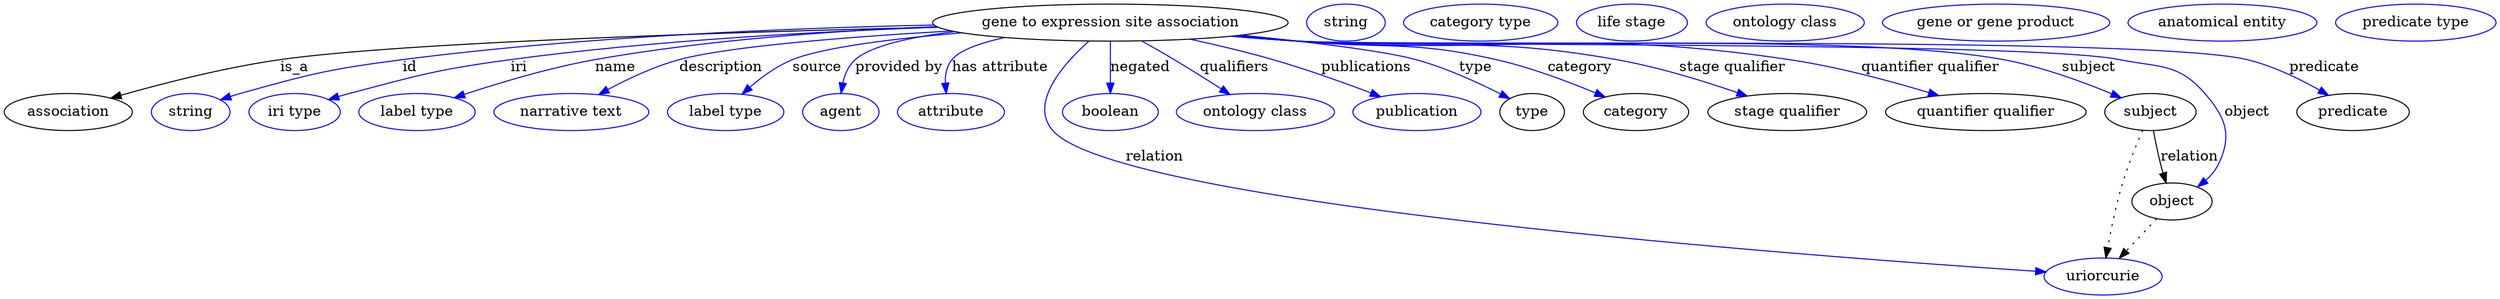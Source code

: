 digraph {
	graph [bb="0,0,1972.5,283"];
	node [label="\N"];
	"gene to expression site association"	[height=0.5,
		label="gene to expression site association",
		pos="891.05,265",
		width=3.683];
	association	[height=0.5,
		pos="50.046,178",
		width=1.3902];
	"gene to expression site association" -> association	[label=is_a,
		lp="232.05,221.5",
		pos="e,83.888,191.43 761.74,260.81 596.93,256.13 321.38,246.05 221.05,229 176.78,221.48 127.73,206.41 93.554,194.77"];
	id	[color=blue,
		height=0.5,
		label=string,
		pos="149.05,178",
		width=0.84854];
	"gene to expression site association" -> id	[color=blue,
		label=id,
		lp="330.55,221.5",
		pos="e,172.49,189.72 759.68,262.42 644.52,259.48 472.89,251.33 325.05,229 263.54,219.71 248.09,215.56 189.05,196 186.66,195.21 184.23,\
194.34 181.79,193.42",
		style=solid];
	iri	[color=blue,
		height=0.5,
		label="iri type",
		pos="234.05,178",
		width=1.011];
	"gene to expression site association" -> iri	[color=blue,
		label=iri,
		lp="415.55,221.5",
		pos="e,262.11,189.89 761.94,260.86 664.46,256.98 527.67,248.32 409.05,229 350.64,219.49 336.54,213.61 280.05,196 277.3,195.14 274.48,\
194.22 271.65,193.26",
		style=solid];
	name	[color=blue,
		height=0.5,
		label="label type",
		pos="334.05,178",
		width=1.2638];
	"gene to expression site association" -> name	[color=blue,
		label=name,
		lp="493.55,221.5",
		pos="e,363.76,191.77 761.01,261.28 679.07,257.53 571.48,248.85 478.05,229 441.69,221.28 401.89,206.98 373.36,195.64",
		style=solid];
	description	[color=blue,
		height=0.5,
		label="narrative text",
		pos="455.05,178",
		width=1.6068];
	"gene to expression site association" -> description	[color=blue,
		label=description,
		lp="577.55,221.5",
		pos="e,477.73,194.66 772.25,256.91 689.87,251.04 587.91,241.62 547.05,229 525.6,222.38 503.44,210.51 486.24,200",
		style=solid];
	source	[color=blue,
		height=0.5,
		label="label type",
		pos="576.05,178",
		width=1.2638];
	"gene to expression site association" -> source	[color=blue,
		label=source,
		lp="652.05,221.5",
		pos="e,590.07,195.3 779.88,255.14 722.82,249.35 659.96,240.68 634.05,229 620.33,222.82 607.41,212.33 597.26,202.56",
		style=solid];
	"provided by"	[color=blue,
		height=0.5,
		label=agent,
		pos="669.05,178",
		width=0.83048];
	"gene to expression site association" -> "provided by"	[color=blue,
		label="provided by",
		lp="716.05,221.5",
		pos="e,669.38,196.26 777.33,255.65 736.89,250.48 697.72,242.19 683.05,229 676.56,223.17 672.98,214.62 671.03,206.22",
		style=solid];
	"has attribute"	[color=blue,
		height=0.5,
		label=attribute,
		pos="757.05,178",
		width=1.1193];
	"gene to expression site association" -> "has attribute"	[color=blue,
		label="has attribute",
		lp="791.55,221.5",
		pos="e,752.61,196.01 809.15,250.8 786.04,245.33 765.21,238.1 758.05,229 753.04,222.64 751.55,214.29 751.67,206.24",
		style=solid];
	relation	[color=blue,
		height=0.5,
		label=uriorcurie,
		pos="1683,18",
		width=1.2638];
	"gene to expression site association" -> relation	[color=blue,
		label=relation,
		lp="904.05,134.5",
		pos="e,1637.5,19.305 872.81,246.93 851.49,224.91 821.78,186.32 844.05,160 945.42,40.169 1456.7,22.124 1627.5,19.45",
		style=solid];
	negated	[color=blue,
		height=0.5,
		label=boolean,
		pos="891.05,178",
		width=1.0652];
	"gene to expression site association" -> negated	[color=blue,
		label=negated,
		lp="912.55,221.5",
		pos="e,891.05,196.18 891.05,246.8 891.05,235.16 891.05,219.55 891.05,206.24",
		style=solid];
	qualifiers	[color=blue,
		height=0.5,
		label="ontology class",
		pos="1009,178",
		width=1.7151];
	"gene to expression site association" -> qualifiers	[color=blue,
		label=qualifiers,
		lp="983.55,221.5",
		pos="e,986.98,194.9 914.36,247.21 932.81,233.91 958.73,215.25 978.78,200.8",
		style=solid];
	publications	[color=blue,
		height=0.5,
		label=publication,
		pos="1139,178",
		width=1.3902];
	"gene to expression site association" -> publications	[color=blue,
		label=publications,
		lp="1085.5,221.5",
		pos="e,1108,192.29 948.51,248.77 969.01,243.01 992.19,236.11 1013,229 1042.1,219.11 1074.1,206.35 1098.7,196.19",
		style=solid];
	type	[height=0.5,
		pos="1234,178",
		width=0.75];
	"gene to expression site association" -> type	[color=blue,
		label=type,
		lp="1176,221.5",
		pos="e,1213.8,190.2 985.54,252.31 1038,245.32 1097.6,236.39 1123,229 1151.9,220.65 1182.9,206.18 1204.8,194.95",
		style=solid];
	category	[height=0.5,
		pos="1320,178",
		width=1.1374];
	"gene to expression site association" -> category	[color=blue,
		label=category,
		lp="1262.5,221.5",
		pos="e,1293.3,191.84 986.22,252.42 1001.5,250.59 1017.2,248.73 1032,247 1103.1,238.72 1122.6,246.16 1192,229 1224.1,221.08 1258.9,207.12 \
1284.1,195.96",
		style=solid];
	"stage qualifier"	[height=0.5,
		pos="1439,178",
		width=1.679];
	"gene to expression site association" -> "stage qualifier"	[color=blue,
		label="stage qualifier",
		lp="1383.5,221.5",
		pos="e,1405.4,193.04 983.88,252.13 999.93,250.28 1016.5,248.48 1032,247 1146.5,236.12 1177.3,251.47 1290,229 1326.6,221.72 1366.5,207.98 \
1395.9,196.74",
		style=solid];
	"quantifier qualifier"	[height=0.5,
		pos="1593,178",
		width=2.1123];
	"gene to expression site association" -> "quantifier qualifier"	[color=blue,
		label="quantifier qualifier",
		lp="1537.5,221.5",
		pos="e,1554.2,193.59 982.72,251.95 999.12,250.07 1016.1,248.33 1032,247 1206.7,232.5 1253.2,258.36 1426,229 1466.7,222.09 1511.5,208.35 \
1544.4,197.02",
		style=solid];
	subject	[height=0.5,
		pos="1723,178",
		width=0.99297];
	"gene to expression site association" -> subject	[color=blue,
		label=subject,
		lp="1663.5,221.5",
		pos="e,1698.2,191.36 981.95,251.85 998.59,249.97 1015.8,248.24 1032,247 1156.2,237.54 1470,253.54 1592,229 1626.1,222.15 1662.9,207.39 \
1688.8,195.67",
		style=solid];
	object	[height=0.5,
		pos="1743,91",
		width=0.9027];
	"gene to expression site association" -> object	[color=blue,
		label=object,
		lp="1803,178",
		pos="e,1762.8,105.43 981.57,251.83 998.32,249.94 1015.7,248.21 1032,247 1177.3,236.27 1544.5,258.95 1687,229 1725.1,221 1743,225.7 1768,\
196 1788.1,172.22 1792.4,155.59 1780,127 1777.8,121.72 1774.3,116.87 1770.3,112.56",
		style=solid];
	predicate	[height=0.5,
		pos="1890,178",
		width=1.1916];
	"gene to expression site association" -> predicate	[color=blue,
		label=predicate,
		lp="1867,221.5",
		pos="e,1871.5,194.48 981.56,251.77 998.32,249.88 1015.7,248.17 1032,247 1118.2,240.82 1726.2,253.54 1809,229 1828.6,223.19 1848.2,211.32 \
1863.2,200.6",
		style=solid];
	association_type	[color=blue,
		height=0.5,
		label=string,
		pos="1072,265",
		width=0.84854];
	association_category	[color=blue,
		height=0.5,
		label="category type",
		pos="1179,265",
		width=1.6249];
	"gene to expression site association_stage qualifier"	[color=blue,
		height=0.5,
		label="life stage",
		pos="1298,265",
		width=1.1916];
	"gene to expression site association_quantifier qualifier"	[color=blue,
		height=0.5,
		label="ontology class",
		pos="1421,265",
		width=1.7151];
	subject -> relation	[pos="e,1686.2,36.027 1717.3,160.08 1712.9,146.39 1706.6,126.58 1702,109 1696.6,88.036 1691.6,64.025 1688.1,46.079",
		style=dotted];
	subject -> object	[label=relation,
		lp="1755,134.5",
		pos="e,1739.1,108.89 1727.1,159.8 1729.8,148.09 1733.6,132.34 1736.7,118.97"];
	"gene to expression site association_subject"	[color=blue,
		height=0.5,
		label="gene or gene product",
		pos="1586,265",
		width=2.3651];
	object -> relation	[pos="e,1696.7,35.205 1729.7,74.243 1722,65.088 1712.1,53.364 1703.4,43.074",
		style=dotted];
	"gene to expression site association_object"	[color=blue,
		height=0.5,
		label="anatomical entity",
		pos="1761,265",
		width=2.004];
	"gene to expression site association_predicate"	[color=blue,
		height=0.5,
		label="predicate type",
		pos="1912,265",
		width=1.679];
}
